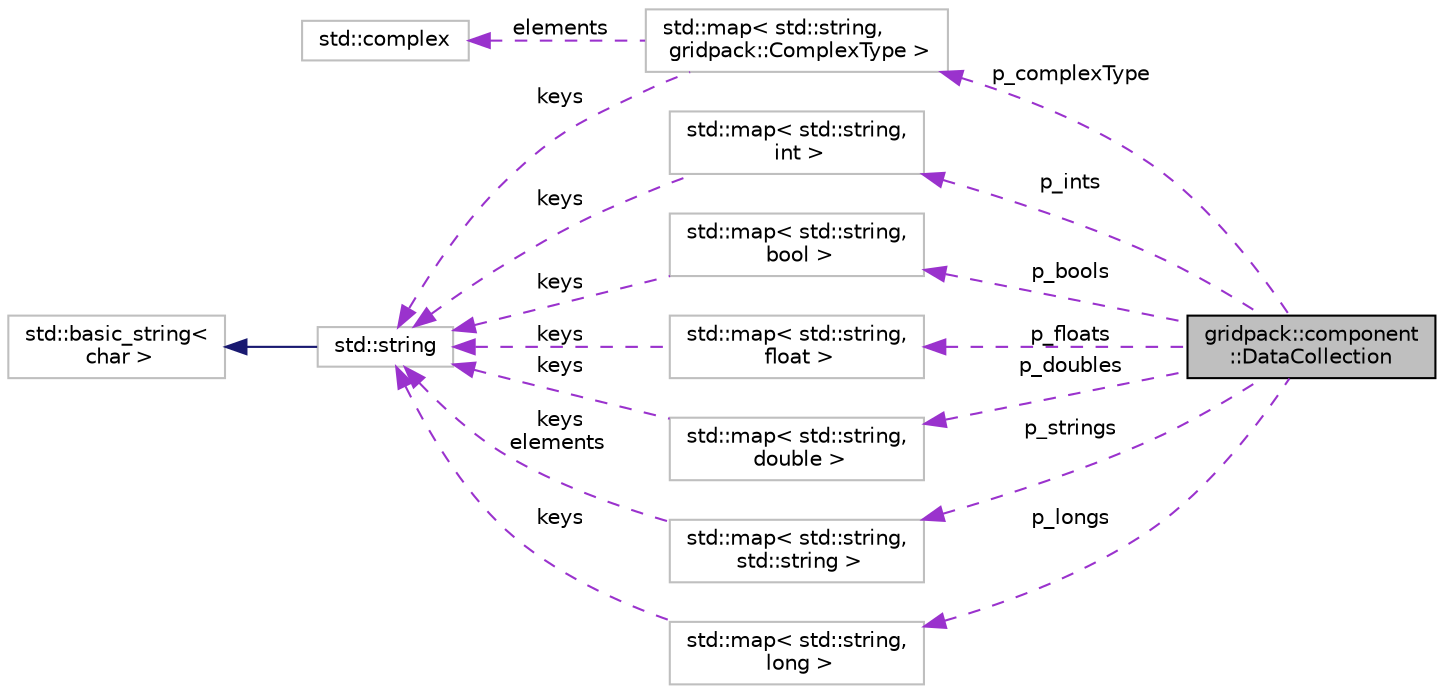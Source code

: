 digraph "gridpack::component::DataCollection"
{
  edge [fontname="Helvetica",fontsize="10",labelfontname="Helvetica",labelfontsize="10"];
  node [fontname="Helvetica",fontsize="10",shape=record];
  rankdir="LR";
  Node1 [label="gridpack::component\l::DataCollection",height=0.2,width=0.4,color="black", fillcolor="grey75", style="filled" fontcolor="black"];
  Node2 -> Node1 [dir="back",color="darkorchid3",fontsize="10",style="dashed",label=" p_ints" ,fontname="Helvetica"];
  Node2 [label="std::map\< std::string,\l int \>",height=0.2,width=0.4,color="grey75", fillcolor="white", style="filled"];
  Node3 -> Node2 [dir="back",color="darkorchid3",fontsize="10",style="dashed",label=" keys" ,fontname="Helvetica"];
  Node3 [label="std::string",height=0.2,width=0.4,color="grey75", fillcolor="white", style="filled",tooltip="STL class. "];
  Node4 -> Node3 [dir="back",color="midnightblue",fontsize="10",style="solid",fontname="Helvetica"];
  Node4 [label="std::basic_string\<\l char \>",height=0.2,width=0.4,color="grey75", fillcolor="white", style="filled",tooltip="STL class. "];
  Node5 -> Node1 [dir="back",color="darkorchid3",fontsize="10",style="dashed",label=" p_complexType" ,fontname="Helvetica"];
  Node5 [label="std::map\< std::string,\l gridpack::ComplexType \>",height=0.2,width=0.4,color="grey75", fillcolor="white", style="filled"];
  Node6 -> Node5 [dir="back",color="darkorchid3",fontsize="10",style="dashed",label=" elements" ,fontname="Helvetica"];
  Node6 [label="std::complex",height=0.2,width=0.4,color="grey75", fillcolor="white", style="filled",tooltip="STL class. "];
  Node3 -> Node5 [dir="back",color="darkorchid3",fontsize="10",style="dashed",label=" keys" ,fontname="Helvetica"];
  Node7 -> Node1 [dir="back",color="darkorchid3",fontsize="10",style="dashed",label=" p_bools" ,fontname="Helvetica"];
  Node7 [label="std::map\< std::string,\l bool \>",height=0.2,width=0.4,color="grey75", fillcolor="white", style="filled"];
  Node3 -> Node7 [dir="back",color="darkorchid3",fontsize="10",style="dashed",label=" keys" ,fontname="Helvetica"];
  Node8 -> Node1 [dir="back",color="darkorchid3",fontsize="10",style="dashed",label=" p_floats" ,fontname="Helvetica"];
  Node8 [label="std::map\< std::string,\l float \>",height=0.2,width=0.4,color="grey75", fillcolor="white", style="filled"];
  Node3 -> Node8 [dir="back",color="darkorchid3",fontsize="10",style="dashed",label=" keys" ,fontname="Helvetica"];
  Node9 -> Node1 [dir="back",color="darkorchid3",fontsize="10",style="dashed",label=" p_doubles" ,fontname="Helvetica"];
  Node9 [label="std::map\< std::string,\l double \>",height=0.2,width=0.4,color="grey75", fillcolor="white", style="filled"];
  Node3 -> Node9 [dir="back",color="darkorchid3",fontsize="10",style="dashed",label=" keys" ,fontname="Helvetica"];
  Node10 -> Node1 [dir="back",color="darkorchid3",fontsize="10",style="dashed",label=" p_strings" ,fontname="Helvetica"];
  Node10 [label="std::map\< std::string,\l std::string \>",height=0.2,width=0.4,color="grey75", fillcolor="white", style="filled"];
  Node3 -> Node10 [dir="back",color="darkorchid3",fontsize="10",style="dashed",label=" keys\nelements" ,fontname="Helvetica"];
  Node11 -> Node1 [dir="back",color="darkorchid3",fontsize="10",style="dashed",label=" p_longs" ,fontname="Helvetica"];
  Node11 [label="std::map\< std::string,\l long \>",height=0.2,width=0.4,color="grey75", fillcolor="white", style="filled"];
  Node3 -> Node11 [dir="back",color="darkorchid3",fontsize="10",style="dashed",label=" keys" ,fontname="Helvetica"];
}
